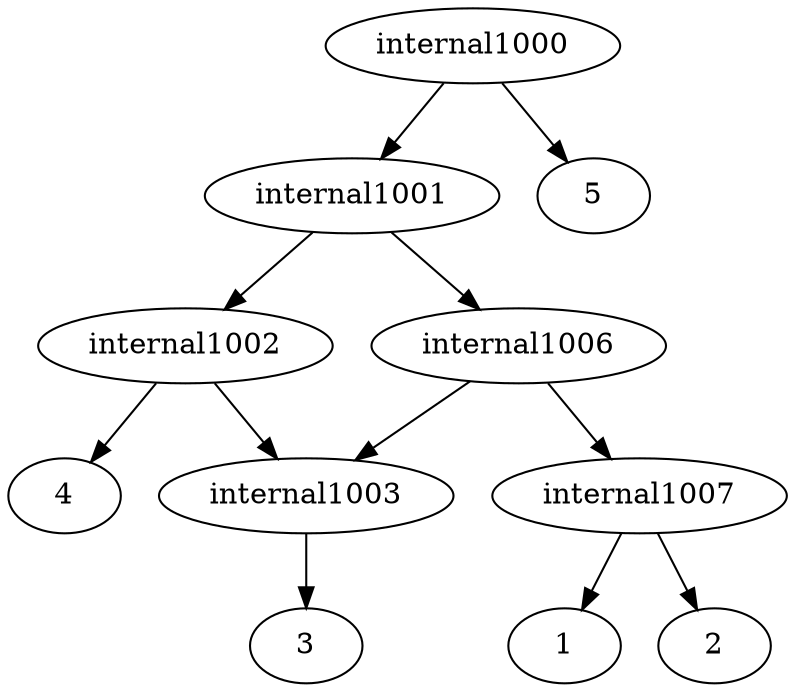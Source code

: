 strict digraph G1 {
internal1000 -> internal1001
internal1000 -> 5
internal1001 -> internal1002
internal1001 -> internal1006
internal1002 -> internal1003
internal1002 -> 4
internal1003 -> 3
internal1006 -> internal1007
internal1006 -> internal1003
internal1007 -> 1
internal1007 -> 2
internal1003 -> 3
}